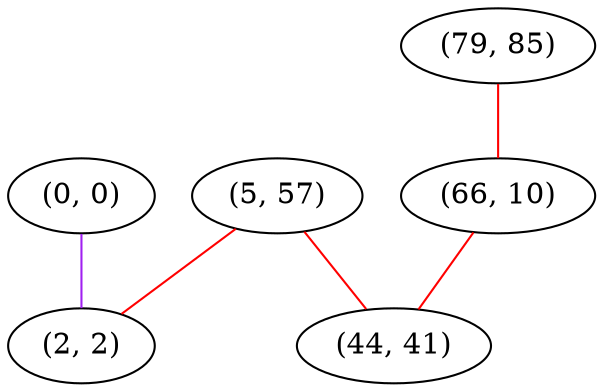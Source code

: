 graph "" {
"(0, 0)";
"(79, 85)";
"(66, 10)";
"(5, 57)";
"(2, 2)";
"(44, 41)";
"(0, 0)" -- "(2, 2)"  [color=purple, key=0, weight=4];
"(79, 85)" -- "(66, 10)"  [color=red, key=0, weight=1];
"(66, 10)" -- "(44, 41)"  [color=red, key=0, weight=1];
"(5, 57)" -- "(44, 41)"  [color=red, key=0, weight=1];
"(5, 57)" -- "(2, 2)"  [color=red, key=0, weight=1];
}
